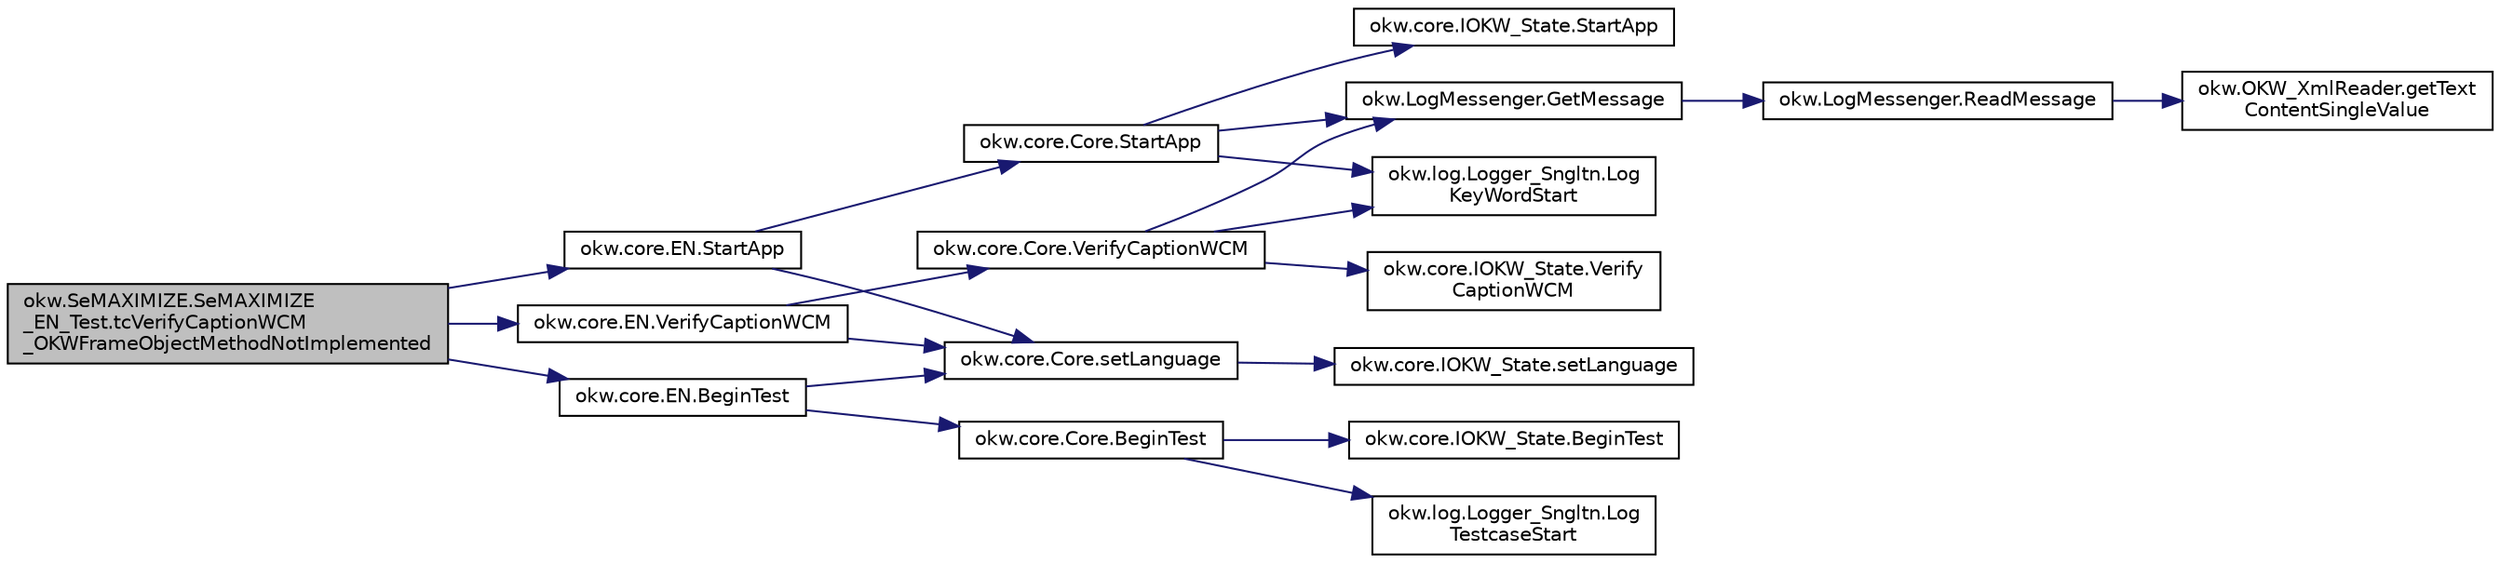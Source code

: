 digraph "okw.SeMAXIMIZE.SeMAXIMIZE_EN_Test.tcVerifyCaptionWCM_OKWFrameObjectMethodNotImplemented"
{
 // INTERACTIVE_SVG=YES
 // LATEX_PDF_SIZE
  edge [fontname="Helvetica",fontsize="10",labelfontname="Helvetica",labelfontsize="10"];
  node [fontname="Helvetica",fontsize="10",shape=record];
  rankdir="LR";
  Node340 [label="okw.SeMAXIMIZE.SeMAXIMIZE\l_EN_Test.tcVerifyCaptionWCM\l_OKWFrameObjectMethodNotImplemented",height=0.2,width=0.4,color="black", fillcolor="grey75", style="filled", fontcolor="black",tooltip="Test des Schlüsselwortes \"VerifyCaptionWCM( FN, ExpVal ) für SeMAXIMIZE."];
  Node340 -> Node341 [color="midnightblue",fontsize="10",style="solid",fontname="Helvetica"];
  Node341 [label="okw.core.EN.BeginTest",height=0.2,width=0.4,color="black", fillcolor="white", style="filled",URL="$classokw_1_1core_1_1_e_n.html#aef613b0a3e6bb8a9623984db145cae69",tooltip="Markiert den Anfang eines neuen Testfalls."];
  Node341 -> Node342 [color="midnightblue",fontsize="10",style="solid",fontname="Helvetica"];
  Node342 [label="okw.core.Core.setLanguage",height=0.2,width=0.4,color="black", fillcolor="white", style="filled",URL="$classokw_1_1core_1_1_core.html#ab4e0f723d27cb11c944ec4c82c426100",tooltip="Setzt die Sprache auf den gegebenen wert Language."];
  Node342 -> Node343 [color="midnightblue",fontsize="10",style="solid",fontname="Helvetica"];
  Node343 [label="okw.core.IOKW_State.setLanguage",height=0.2,width=0.4,color="black", fillcolor="white", style="filled",URL="$interfaceokw_1_1core_1_1_i_o_k_w___state.html#a866baa0bde08a47418f54d63bdb56097",tooltip="Interne Methode zum setzen der Sprache für die sprachabhängigen Ausgaben der Dokumentation (Log)."];
  Node341 -> Node344 [color="midnightblue",fontsize="10",style="solid",fontname="Helvetica"];
  Node344 [label="okw.core.Core.BeginTest",height=0.2,width=0.4,color="black", fillcolor="white", style="filled",URL="$classokw_1_1core_1_1_core.html#acfefe92468c9eb9e951846372726c4d8",tooltip="Markiert den Anfang eines neuen Testfalls."];
  Node344 -> Node345 [color="midnightblue",fontsize="10",style="solid",fontname="Helvetica"];
  Node345 [label="okw.log.Logger_Sngltn.Log\lTestcaseStart",height=0.2,width=0.4,color="black", fillcolor="white", style="filled",URL="$classokw_1_1log_1_1_logger___sngltn.html#a60f4ad59db847ae61df928f9920f3deb",tooltip="Ausgabe des Testfalls."];
  Node344 -> Node346 [color="midnightblue",fontsize="10",style="solid",fontname="Helvetica"];
  Node346 [label="okw.core.IOKW_State.BeginTest",height=0.2,width=0.4,color="black", fillcolor="white", style="filled",URL="$interfaceokw_1_1core_1_1_i_o_k_w___state.html#ae5480ddb1fc37eade5d899d335bc4b13",tooltip="Markiert den Anfang eines neuen Testfalls."];
  Node340 -> Node347 [color="midnightblue",fontsize="10",style="solid",fontname="Helvetica"];
  Node347 [label="okw.core.EN.StartApp",height=0.2,width=0.4,color="black", fillcolor="white", style="filled",URL="$classokw_1_1core_1_1_e_n.html#aaa7465ee7f135c724668d8b22dc2219f",tooltip="Startet die gegebene Anwendung."];
  Node347 -> Node342 [color="midnightblue",fontsize="10",style="solid",fontname="Helvetica"];
  Node347 -> Node348 [color="midnightblue",fontsize="10",style="solid",fontname="Helvetica"];
  Node348 [label="okw.core.Core.StartApp",height=0.2,width=0.4,color="black", fillcolor="white", style="filled",URL="$classokw_1_1core_1_1_core.html#ac20a22275b6aea1c4e551dce1fd0c1e9",tooltip="Startet die gegebene Anwendung."];
  Node348 -> Node349 [color="midnightblue",fontsize="10",style="solid",fontname="Helvetica"];
  Node349 [label="okw.log.Logger_Sngltn.Log\lKeyWordStart",height=0.2,width=0.4,color="black", fillcolor="white", style="filled",URL="$classokw_1_1log_1_1_logger___sngltn.html#a70ec25e200e00ecefc544e8fd371d2ef",tooltip="Ausgabe eines Schlüsselwortes."];
  Node348 -> Node350 [color="midnightblue",fontsize="10",style="solid",fontname="Helvetica"];
  Node350 [label="okw.LogMessenger.GetMessage",height=0.2,width=0.4,color="black", fillcolor="white", style="filled",URL="$classokw_1_1_log_messenger.html#af225d1f037d47b3b085175c09d78bdd2",tooltip="Holt die Log-Meldung für MethodeNmae/Textkey ohne weitere Parameter."];
  Node350 -> Node351 [color="midnightblue",fontsize="10",style="solid",fontname="Helvetica"];
  Node351 [label="okw.LogMessenger.ReadMessage",height=0.2,width=0.4,color="black", fillcolor="white", style="filled",URL="$classokw_1_1_log_messenger.html#a530cd6ab82ec82a04206a2e976ec06e3",tooltip="Interne Kernfunktion holt die Log-Meldung mit Platzhaltern aus der XML-Datei."];
  Node351 -> Node352 [color="midnightblue",fontsize="10",style="solid",fontname="Helvetica"];
  Node352 [label="okw.OKW_XmlReader.getText\lContentSingleValue",height=0.2,width=0.4,color="black", fillcolor="white", style="filled",URL="$classokw_1_1_o_k_w___xml_reader.html#ab920b5335a2e1429c14cc5f8e79f39eb",tooltip="Lies den TextContent eines Tag."];
  Node348 -> Node353 [color="midnightblue",fontsize="10",style="solid",fontname="Helvetica"];
  Node353 [label="okw.core.IOKW_State.StartApp",height=0.2,width=0.4,color="black", fillcolor="white", style="filled",URL="$interfaceokw_1_1core_1_1_i_o_k_w___state.html#a0ec9b7c60041061f1b01d85b703a27a8",tooltip="Startet die gegebene Anwendung."];
  Node340 -> Node354 [color="midnightblue",fontsize="10",style="solid",fontname="Helvetica"];
  Node354 [label="okw.core.EN.VerifyCaptionWCM",height=0.2,width=0.4,color="black", fillcolor="white", style="filled",URL="$classokw_1_1core_1_1_e_n.html#a5a742184bc524f6b6dceec7cef27a951",tooltip="Überprüft die Überschrift des Objektes."];
  Node354 -> Node342 [color="midnightblue",fontsize="10",style="solid",fontname="Helvetica"];
  Node354 -> Node355 [color="midnightblue",fontsize="10",style="solid",fontname="Helvetica"];
  Node355 [label="okw.core.Core.VerifyCaptionWCM",height=0.2,width=0.4,color="black", fillcolor="white", style="filled",URL="$classokw_1_1core_1_1_core.html#a1dc3f5a21cba756cd6448f88280342ec",tooltip="Überprüft die Überschrift des Objektes."];
  Node355 -> Node349 [color="midnightblue",fontsize="10",style="solid",fontname="Helvetica"];
  Node355 -> Node350 [color="midnightblue",fontsize="10",style="solid",fontname="Helvetica"];
  Node355 -> Node356 [color="midnightblue",fontsize="10",style="solid",fontname="Helvetica"];
  Node356 [label="okw.core.IOKW_State.Verify\lCaptionWCM",height=0.2,width=0.4,color="black", fillcolor="white", style="filled",URL="$interfaceokw_1_1core_1_1_i_o_k_w___state.html#a8f08ab9f441773a456ea6a0f87f2967f",tooltip="Überprüft die Überschrift des Objektes."];
}
